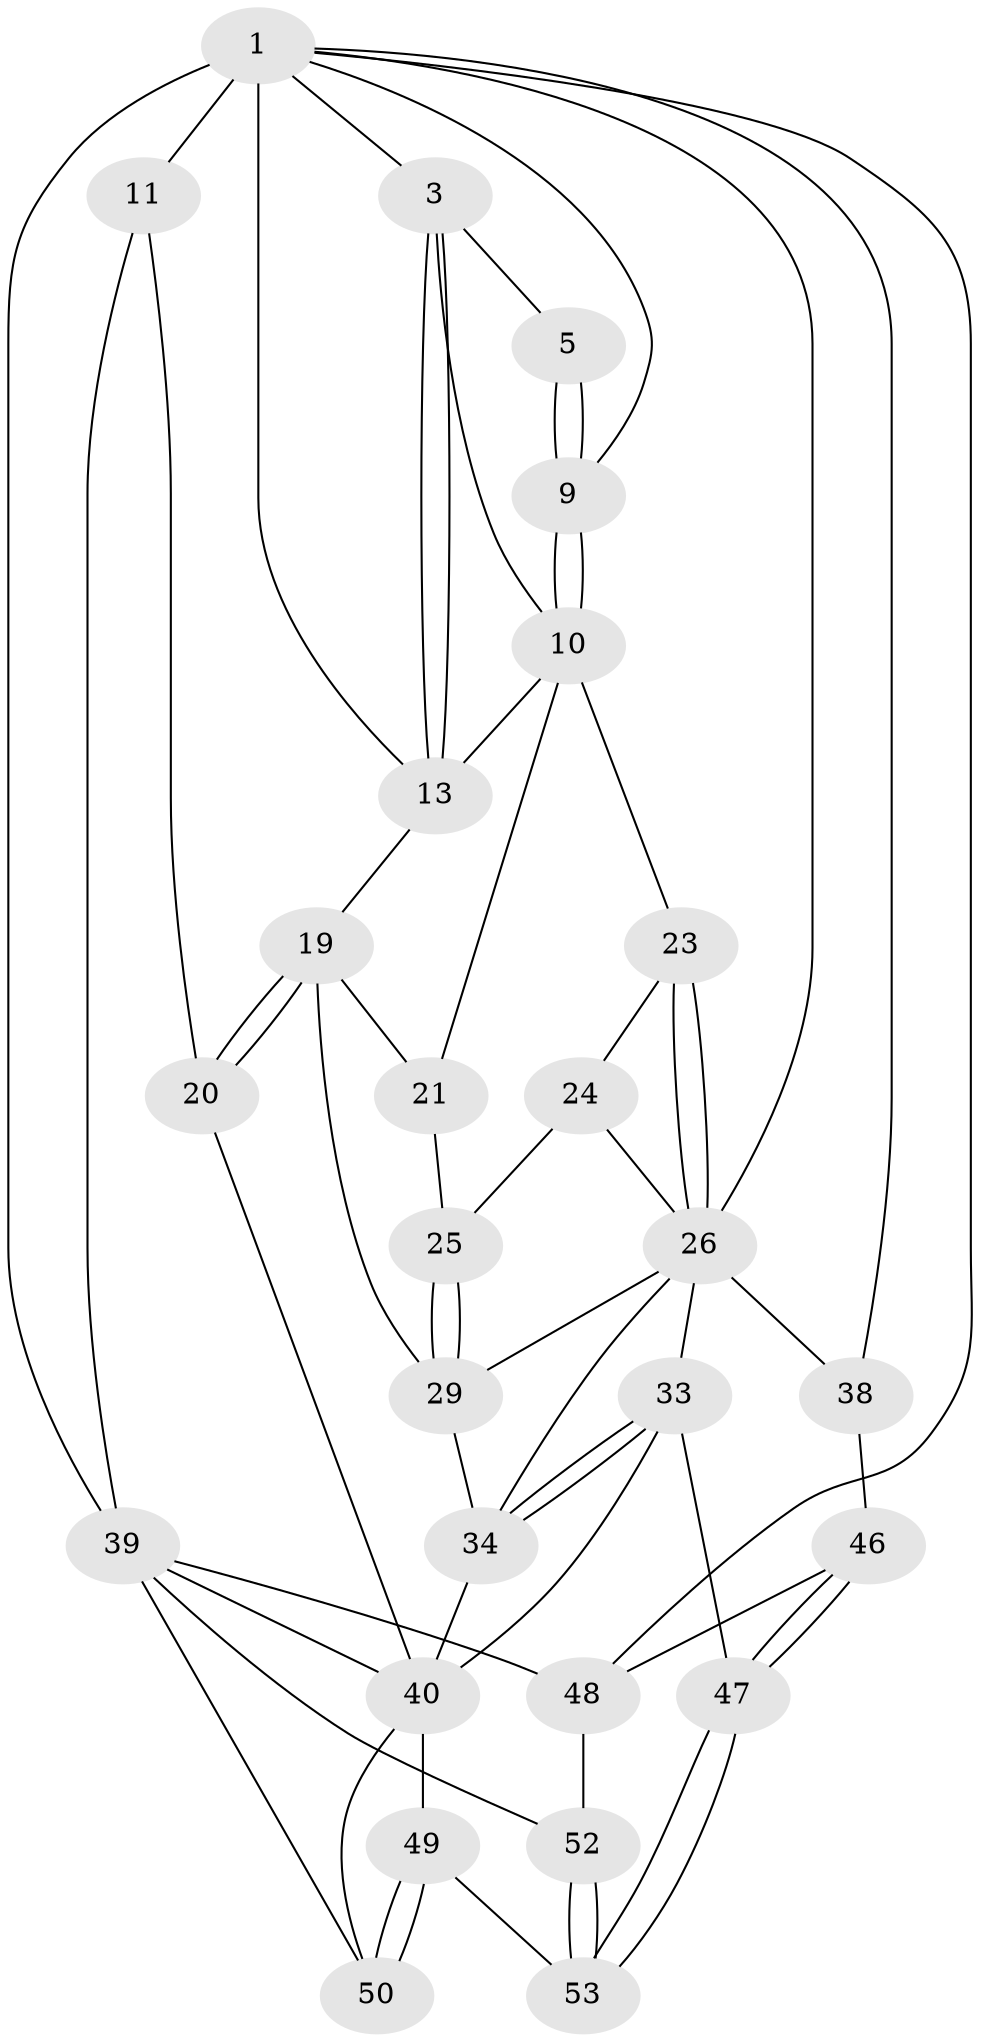 // original degree distribution, {3: 0.037037037037037035, 4: 0.2777777777777778, 5: 0.4444444444444444, 6: 0.24074074074074073}
// Generated by graph-tools (version 1.1) at 2025/27/03/15/25 16:27:59]
// undirected, 27 vertices, 63 edges
graph export_dot {
graph [start="1"]
  node [color=gray90,style=filled];
  1 [pos="+0.6471937905707669+0",super="+2+6"];
  3 [pos="+0.4431850969608579+0",super="+4"];
  5 [pos="+0.6413704050642061+0.04353349918098099"];
  9 [pos="+0.8852070393470423+0.2250576187526853"];
  10 [pos="+0.5104079953583643+0.2205175245011133",super="+16"];
  11 [pos="+0+0",super="+18"];
  13 [pos="+0.426571354705939+0.14057834401052116",super="+14"];
  19 [pos="+0.14262768326792966+0.5006653779689932",super="+22"];
  20 [pos="+0+0.5322713130699875"];
  21 [pos="+0.35830897191896244+0.37898463653240133"];
  23 [pos="+0.5308660670866093+0.35763726312262606"];
  24 [pos="+0.5183303776907215+0.395344397067291"];
  25 [pos="+0.4786274679552403+0.4290084745349792"];
  26 [pos="+0.795322643975947+0.53504884045338",super="+27"];
  29 [pos="+0.38539029338991604+0.5569152382885784",super="+30"];
  33 [pos="+0.6113542070967855+0.8589345553294819",super="+43"];
  34 [pos="+0.5089874652456502+0.7286445779250296",super="+35"];
  38 [pos="+0.8919136553171645+0.7704023680048848"];
  39 [pos="+1+1",super="+45"];
  40 [pos="+0.27827511952034456+0.7696324560036604",super="+44+41"];
  46 [pos="+0.879171973700567+0.8248463102768405"];
  47 [pos="+0.6204426958636775+1"];
  48 [pos="+0.8822745536366439+0.902272528468769",super="+51"];
  49 [pos="+0.2945295198186265+0.9239616794318429"];
  50 [pos="+0.021181530498218734+1"];
  52 [pos="+0.626445088212764+1"];
  53 [pos="+0.624814231830857+1"];
  1 -- 3;
  1 -- 11 [weight=3];
  1 -- 48;
  1 -- 38;
  1 -- 39 [weight=2];
  1 -- 9;
  1 -- 26;
  1 -- 13;
  3 -- 13;
  3 -- 13;
  3 -- 10;
  3 -- 5;
  5 -- 9;
  5 -- 9;
  9 -- 10;
  9 -- 10;
  10 -- 21;
  10 -- 13;
  10 -- 23;
  11 -- 20;
  11 -- 39;
  13 -- 19;
  19 -- 20;
  19 -- 20;
  19 -- 21;
  19 -- 29;
  20 -- 40;
  21 -- 25;
  23 -- 24;
  23 -- 26;
  23 -- 26;
  24 -- 25;
  24 -- 26;
  25 -- 29;
  25 -- 29;
  26 -- 33;
  26 -- 34;
  26 -- 38;
  26 -- 29;
  29 -- 34;
  33 -- 34;
  33 -- 34;
  33 -- 40;
  33 -- 47;
  34 -- 40;
  38 -- 46;
  39 -- 48;
  39 -- 50;
  39 -- 52;
  39 -- 40;
  40 -- 49;
  40 -- 50;
  46 -- 47;
  46 -- 47;
  46 -- 48;
  47 -- 53;
  47 -- 53;
  48 -- 52;
  49 -- 50;
  49 -- 50;
  49 -- 53;
  52 -- 53;
  52 -- 53;
}
